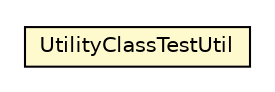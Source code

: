 #!/usr/local/bin/dot
#
# Class diagram 
# Generated by UMLGraph version R5_6-24-gf6e263 (http://www.umlgraph.org/)
#

digraph G {
	edge [fontname="Helvetica",fontsize=10,labelfontname="Helvetica",labelfontsize=10];
	node [fontname="Helvetica",fontsize=10,shape=plaintext];
	nodesep=0.25;
	ranksep=0.5;
	// net.trajano.commons.testing.UtilityClassTestUtil
	c29 [label=<<table title="net.trajano.commons.testing.UtilityClassTestUtil" border="0" cellborder="1" cellspacing="0" cellpadding="2" port="p" bgcolor="lemonChiffon" href="./UtilityClassTestUtil.html">
		<tr><td><table border="0" cellspacing="0" cellpadding="1">
<tr><td align="center" balign="center"> UtilityClassTestUtil </td></tr>
		</table></td></tr>
		</table>>, URL="./UtilityClassTestUtil.html", fontname="Helvetica", fontcolor="black", fontsize=10.0];
}

